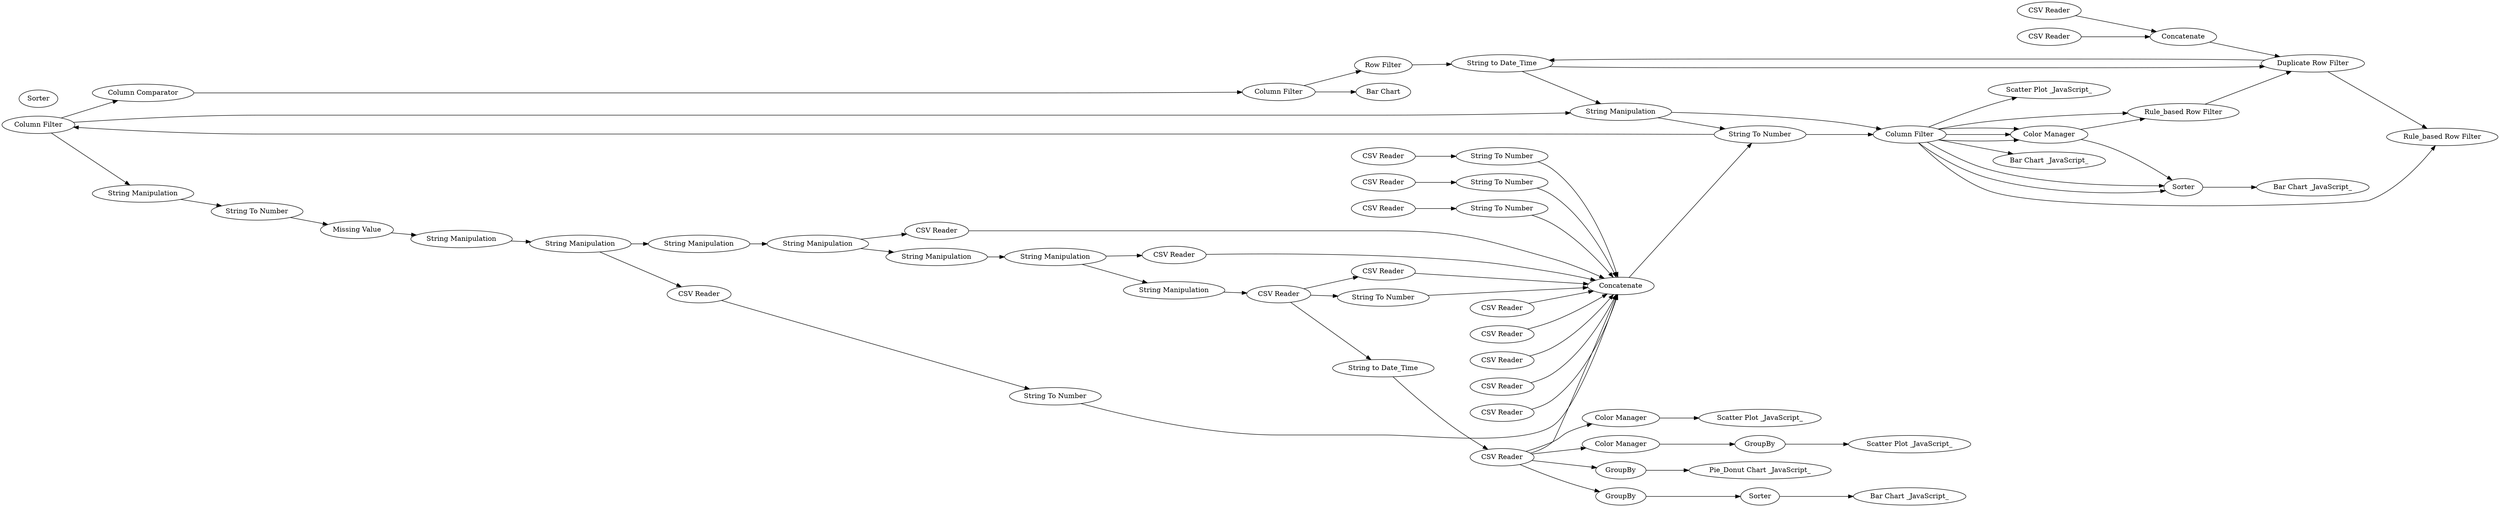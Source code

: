 digraph {
	16 [label="Column Filter"]
	19 [label="Column Comparator"]
	20 [label="Column Filter"]
	21 [label="Bar Chart"]
	22 [label="Row Filter"]
	23 [label="Math Formula"]
	24 [label=Sorter]
	25 [label="Duplicate Row Filter"]
	26 [label="Column Comparator"]
	27 [label="Column Filter"]
	28 [label=Sorter]
	29 [label="Math Formula"]
	30 [label="Row Filter"]
	31 [label="Bar Chart"]
	32 [label="Bar Chart"]
	34 [label="String Manipulation"]
	35 [label="String To Number"]
	36 [label="Missing Value"]
	51 [label="String Manipulation"]
	52 [label="String to Date_Time"]
	53 [label="String Manipulation"]
	56 [label="String Manipulation"]
	58 [label="String Manipulation"]
	62 [label="String Manipulation"]
	65 [label="String Manipulation"]
	68 [label="String Manipulation"]
	70 [label="String Manipulation"]
	73 [label=GroupBy]
	74 [label=GroupBy]
	75 [label=GroupBy]
	76 [label=GroupBy]
	77 [label="Missing Value"]
	23 [label="String to Date_Time"]
	25 [label="String To Number"]
	26 [label="String Manipulation"]
	27 [label="Column Filter"]
	28 [label="Duplicate Row Filter"]
	29 [label="Rule_based Row Filter"]
	30 [label="Rule_based Row Filter"]
	31 [label="Rule_based Row Filter"]
	32 [label="Rule_based Row Filter"]
	30 [label="Color Manager"]
	31 [label=Sorter]
	38 [label="CSV Reader"]
	39 [label="CSV Reader"]
	40 [label=Concatenate]
	69 [label="CSV Reader"]
	70 [label="CSV Reader"]
	72 [label="CSV Reader"]
	73 [label="CSV Reader"]
	74 [label="CSV Reader"]
	75 [label="CSV Reader"]
	76 [label="CSV Reader"]
	77 [label="CSV Reader"]
	79 [label="CSV Reader"]
	81 [label="CSV Reader"]
	82 [label="CSV Reader"]
	83 [label="CSV Reader"]
	84 [label=Concatenate]
	85 [label="CSV Reader"]
	86 [label="CSV Reader"]
	113 [label="Color Manager"]
	114 [label="Scatter Plot _JavaScript_"]
	115 [label=GroupBy]
	118 [label="Color Manager"]
	120 [label="Scatter Plot _JavaScript_"]
	121 [label=GroupBy]
	122 [label="Pie_Donut Chart _JavaScript_"]
	123 [label=GroupBy]
	126 [label=Sorter]
	127 [label="Scatter Plot _JavaScript_"]
	128 [label="String To Number"]
	129 [label="String To Number"]
	130 [label="String To Number"]
	131 [label="String To Number"]
	132 [label="String To Number"]
	133 [label="Bar Chart _JavaScript_"]
	134 [label="Bar Chart _JavaScript_"]
	135 [label="Bar Chart _JavaScript_"]
	16 -> 19
	16 -> 26
	16 -> 34
	19 -> 20
	20 -> 21
	20 -> 22
	22 -> 23
	23 -> 28
	25 -> 16
	26 -> 27
	27 -> 31
	27 -> 30
	28 -> 32
	29 -> 28
	30 -> 29
	34 -> 35
	35 -> 36
	36 -> 51
	51 -> 53
	52 -> 77
	53 -> 58
	53 -> 73
	56 -> 62
	56 -> 74
	58 -> 56
	62 -> 65
	65 -> 68
	65 -> 75
	68 -> 70
	70 -> 76
	70 -> 52
	23 -> 26
	25 -> 27
	26 -> 25
	27 -> 31
	27 -> 30
	27 -> 29
	27 -> 32
	28 -> 23
	77 -> 113
	77 -> 118
	77 -> 121
	77 -> 123
	27 -> 30
	27 -> 134
	27 -> 127
	30 -> 31
	31 -> 135
	38 -> 40
	39 -> 40
	40 -> 28
	69 -> 84
	70 -> 128
	72 -> 131
	73 -> 132
	74 -> 84
	75 -> 84
	76 -> 84
	77 -> 84
	79 -> 84
	81 -> 84
	82 -> 84
	83 -> 84
	84 -> 25
	85 -> 129
	86 -> 130
	113 -> 114
	115 -> 120
	118 -> 115
	121 -> 122
	123 -> 126
	126 -> 133
	128 -> 84
	129 -> 84
	130 -> 84
	131 -> 84
	132 -> 84
	rankdir=LR
}
